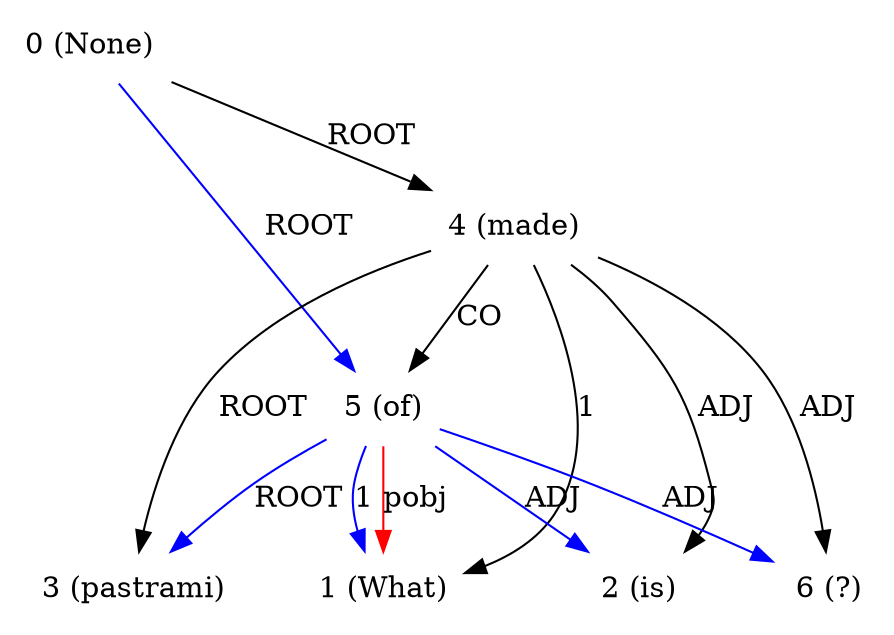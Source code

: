 digraph G{
edge [dir=forward]
node [shape=plaintext]

0 [label="0 (None)"]
0 -> 4 [label="ROOT"]
0 -> 5 [label="ROOT", color="blue"]
1 [label="1 (What)"]
5 -> 1 [label="pobj", color="red"]
2 [label="2 (is)"]
3 [label="3 (pastrami)"]
4 [label="4 (made)"]
4 -> 1 [label="1"]
4 -> 3 [label="ROOT"]
4 -> 5 [label="CO"]
4 -> 2 [label="ADJ"]
4 -> 6 [label="ADJ"]
5 [label="5 (of)"]
5 -> 1 [label="1", color="blue"]
5 -> 6 [label="ADJ", color="blue"]
5 -> 2 [label="ADJ", color="blue"]
5 -> 3 [label="ROOT", color="blue"]
6 [label="6 (?)"]
}
